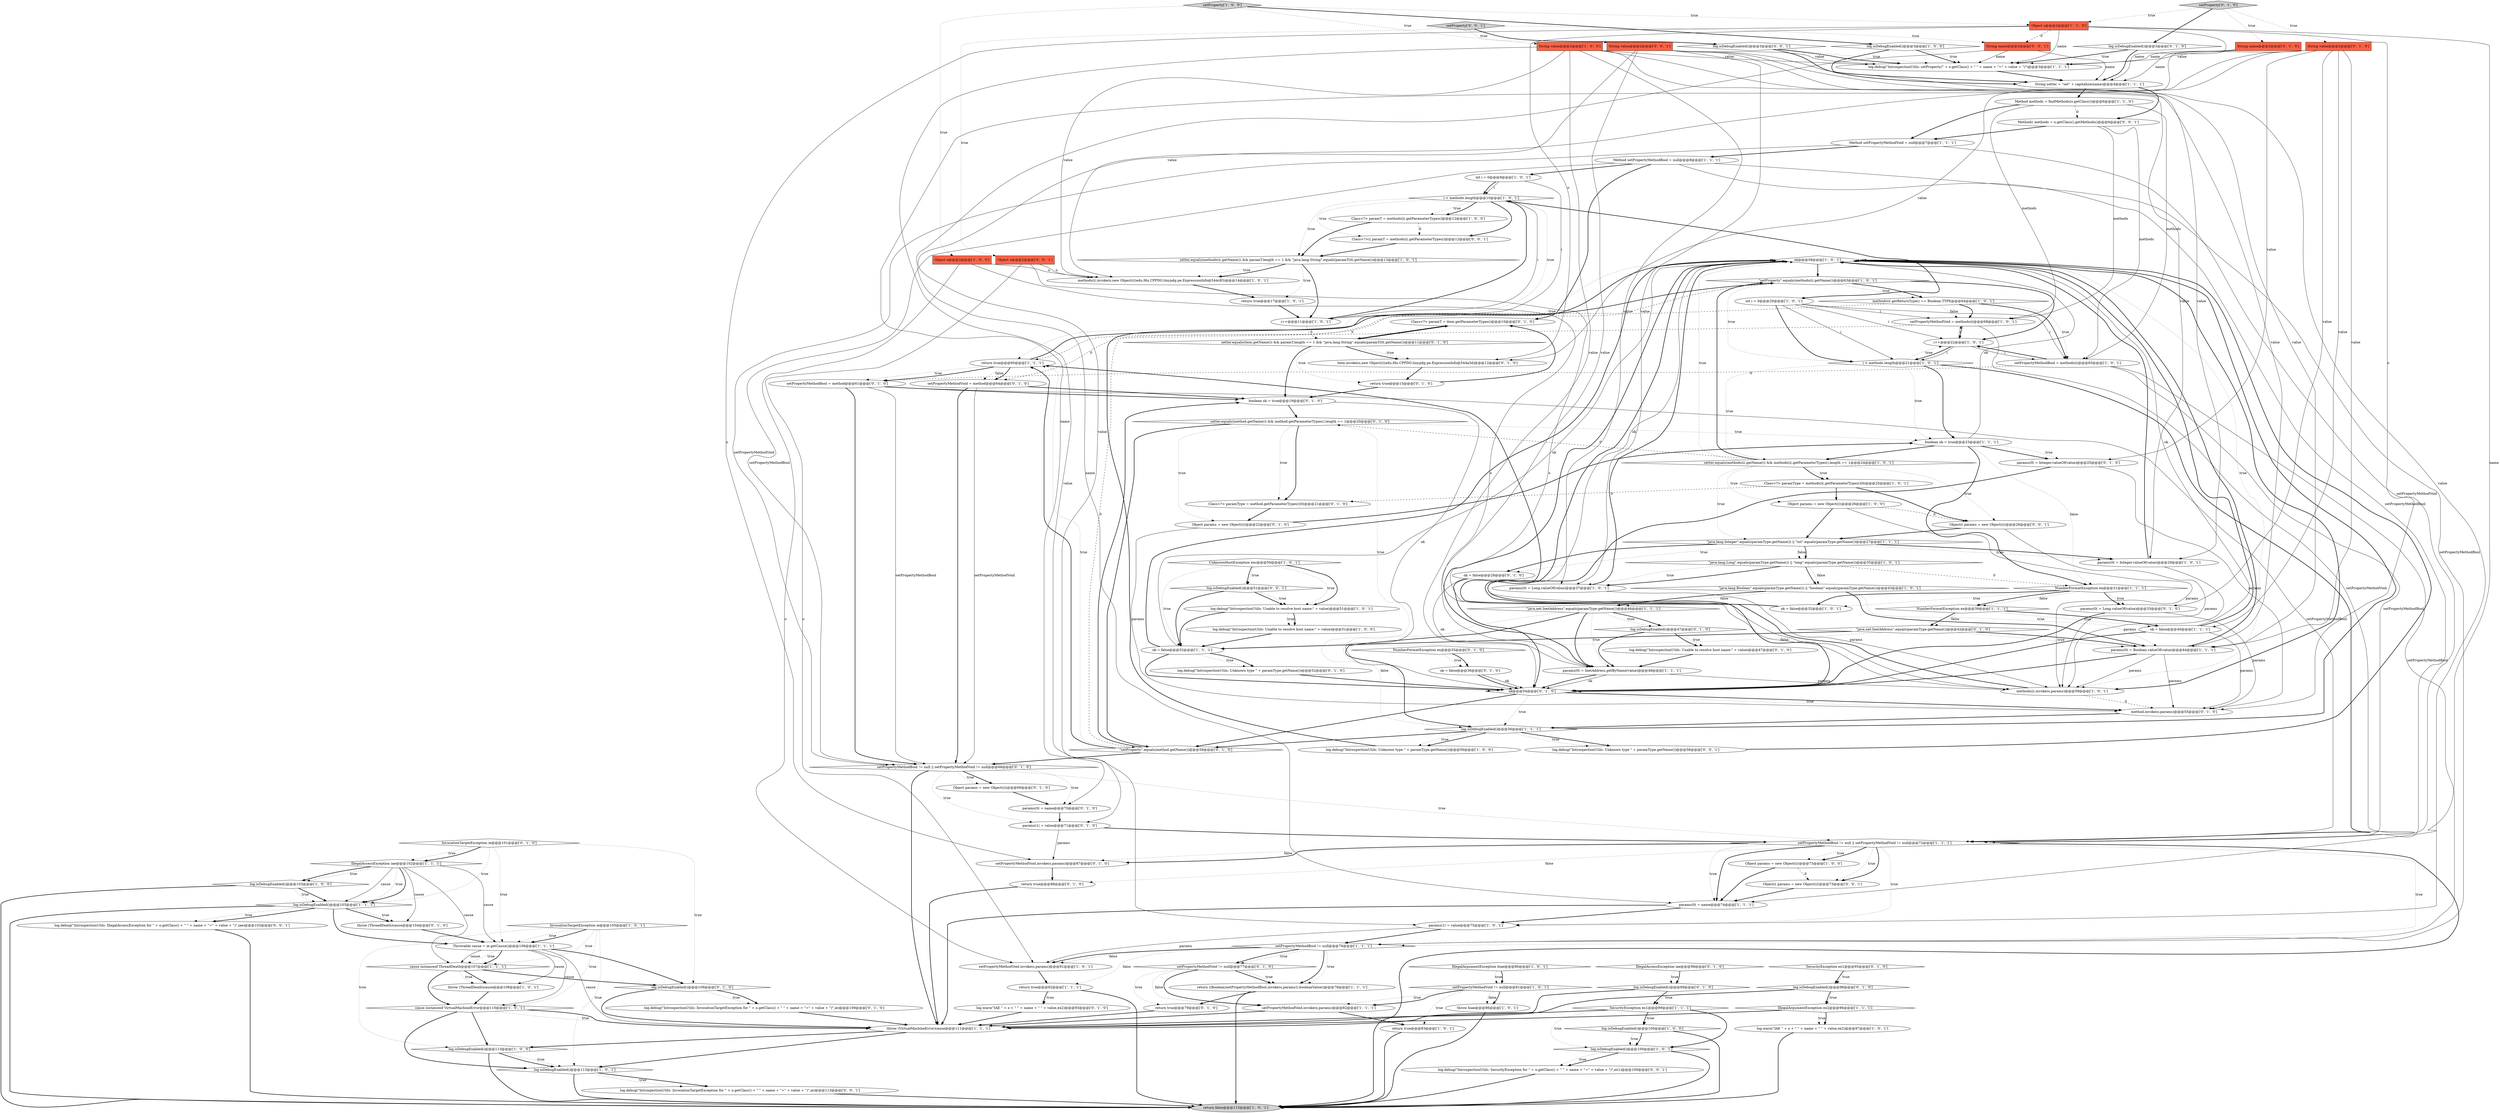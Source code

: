 digraph {
47 [style = filled, label = "ok@@@58@@@['1', '0', '1']", fillcolor = white, shape = diamond image = "AAA0AAABBB1BBB"];
115 [style = filled, label = "return true@@@15@@@['0', '1', '0']", fillcolor = white, shape = ellipse image = "AAA0AAABBB2BBB"];
5 [style = filled, label = "return true@@@92@@@['1', '1', '1']", fillcolor = white, shape = ellipse image = "AAA0AAABBB1BBB"];
69 [style = filled, label = "throw (ThreadDeath)cause@@@108@@@['1', '0', '1']", fillcolor = white, shape = ellipse image = "AAA0AAABBB1BBB"];
14 [style = filled, label = "ok = false@@@52@@@['1', '1', '1']", fillcolor = white, shape = ellipse image = "AAA0AAABBB1BBB"];
54 [style = filled, label = "log.debug(\"IntrospectionUtils: setProperty(\" + o.getClass() + \" \" + name + \"=\" + value + \")\")@@@3@@@['1', '1', '1']", fillcolor = white, shape = ellipse image = "AAA0AAABBB1BBB"];
51 [style = filled, label = "params(0( = name@@@74@@@['1', '1', '1']", fillcolor = white, shape = ellipse image = "AAA0AAABBB1BBB"];
83 [style = filled, label = "log.isDebugEnabled()@@@96@@@['0', '1', '0']", fillcolor = white, shape = diamond image = "AAA0AAABBB2BBB"];
123 [style = filled, label = "log.debug(\"IntrospectionUtils: InvocationTargetException for \" + o.getClass() + \" \" + name + \"=\" + value + \")\",ie)@@@113@@@['0', '0', '1']", fillcolor = white, shape = ellipse image = "AAA0AAABBB3BBB"];
135 [style = filled, label = "String name@@@2@@@['0', '0', '1']", fillcolor = tomato, shape = box image = "AAA0AAABBB3BBB"];
25 [style = filled, label = "NumberFormatException ex@@@39@@@['1', '1', '1']", fillcolor = white, shape = diamond image = "AAA0AAABBB1BBB"];
12 [style = filled, label = "Throwable cause = ie.getCause()@@@106@@@['1', '1', '1']", fillcolor = white, shape = ellipse image = "AAA0AAABBB1BBB"];
77 [style = filled, label = "methods(i(.invoke(o,new Object((((edu.fdu.CPPDG.tinypdg.pe.ExpressionInfo@544c83)@@@14@@@['1', '0', '1']", fillcolor = white, shape = ellipse image = "AAA0AAABBB1BBB"];
74 [style = filled, label = "i < methods.length@@@10@@@['1', '0', '1']", fillcolor = white, shape = diamond image = "AAA0AAABBB1BBB"];
90 [style = filled, label = "params(0( = name@@@70@@@['0', '1', '0']", fillcolor = white, shape = ellipse image = "AAA0AAABBB2BBB"];
130 [style = filled, label = "log.debug(\"IntrospectionUtils: IllegalAccessException for \" + o.getClass() + \" \" + name + \"=\" + value + \")\",iae)@@@103@@@['0', '0', '1']", fillcolor = white, shape = ellipse image = "AAA0AAABBB3BBB"];
8 [style = filled, label = "params(1( = value@@@75@@@['1', '0', '1']", fillcolor = white, shape = ellipse image = "AAA0AAABBB1BBB"];
134 [style = filled, label = "Method(( methods = o.getClass().getMethods()@@@6@@@['0', '0', '1']", fillcolor = white, shape = ellipse image = "AAA0AAABBB3BBB"];
35 [style = filled, label = "\"setProperty\".equals(methods(i(.getName())@@@63@@@['1', '0', '1']", fillcolor = white, shape = diamond image = "AAA0AAABBB1BBB"];
116 [style = filled, label = "params(0( = Long.valueOf(value)@@@33@@@['0', '1', '0']", fillcolor = white, shape = ellipse image = "AAA0AAABBB2BBB"];
129 [style = filled, label = "log.debug(\"IntrospectionUtils: SecurityException for \" + o.getClass() + \" \" + name + \"=\" + value + \")\",ex1)@@@100@@@['0', '0', '1']", fillcolor = white, shape = ellipse image = "AAA0AAABBB3BBB"];
113 [style = filled, label = "setPropertyMethodBool != null || setPropertyMethodVoid != null@@@68@@@['0', '1', '0']", fillcolor = white, shape = diamond image = "AAA0AAABBB2BBB"];
105 [style = filled, label = "String value@@@2@@@['0', '1', '0']", fillcolor = tomato, shape = box image = "AAA0AAABBB2BBB"];
45 [style = filled, label = "return true@@@60@@@['1', '1', '1']", fillcolor = white, shape = ellipse image = "AAA0AAABBB1BBB"];
28 [style = filled, label = "ok = false@@@32@@@['1', '0', '1']", fillcolor = white, shape = ellipse image = "AAA0AAABBB1BBB"];
30 [style = filled, label = "String value@@@2@@@['1', '0', '0']", fillcolor = tomato, shape = box image = "AAA0AAABBB1BBB"];
2 [style = filled, label = "setProperty['1', '0', '0']", fillcolor = lightgray, shape = diamond image = "AAA0AAABBB1BBB"];
73 [style = filled, label = "log.debug(\"IntrospectionUtils: Unknown type \" + paramType.getName())@@@56@@@['1', '0', '0']", fillcolor = white, shape = ellipse image = "AAA0AAABBB1BBB"];
32 [style = filled, label = "methods(i(.getReturnType() == Boolean.TYPE@@@64@@@['1', '0', '1']", fillcolor = white, shape = diamond image = "AAA0AAABBB1BBB"];
62 [style = filled, label = "Object o@@@2@@@['1', '1', '0']", fillcolor = tomato, shape = box image = "AAA0AAABBB1BBB"];
68 [style = filled, label = "boolean ok = true@@@23@@@['1', '1', '1']", fillcolor = white, shape = ellipse image = "AAA0AAABBB1BBB"];
121 [style = filled, label = "ok = false@@@28@@@['0', '1', '0']", fillcolor = white, shape = ellipse image = "AAA0AAABBB2BBB"];
82 [style = filled, label = "setter.equals(method.getName()) && method.getParameterTypes().length == 1@@@20@@@['0', '1', '0']", fillcolor = white, shape = diamond image = "AAA1AAABBB2BBB"];
89 [style = filled, label = "setter.equals(item.getName()) && paramT.length == 1 && \"java.lang.String\".equals(paramT(0(.getName())@@@11@@@['0', '1', '0']", fillcolor = white, shape = diamond image = "AAA1AAABBB2BBB"];
78 [style = filled, label = "i++@@@11@@@['1', '0', '1']", fillcolor = white, shape = ellipse image = "AAA0AAABBB1BBB"];
126 [style = filled, label = "log.isDebugEnabled()@@@3@@@['0', '0', '1']", fillcolor = white, shape = diamond image = "AAA0AAABBB3BBB"];
18 [style = filled, label = "cause instanceof ThreadDeath@@@107@@@['1', '1', '1']", fillcolor = white, shape = diamond image = "AAA0AAABBB1BBB"];
96 [style = filled, label = "String name@@@2@@@['0', '1', '0']", fillcolor = tomato, shape = box image = "AAA0AAABBB2BBB"];
26 [style = filled, label = "\"java.net.InetAddress\".equals(paramType.getName())@@@46@@@['1', '1', '1']", fillcolor = white, shape = diamond image = "AAA0AAABBB1BBB"];
128 [style = filled, label = "log.debug(\"IntrospectionUtils: Unknown type \" + paramType.getName())@@@56@@@['0', '0', '1']", fillcolor = white, shape = ellipse image = "AAA0AAABBB3BBB"];
56 [style = filled, label = "setPropertyMethodVoid = methods(i(@@@68@@@['1', '0', '1']", fillcolor = white, shape = ellipse image = "AAA0AAABBB1BBB"];
94 [style = filled, label = "setPropertyMethodVoid != null@@@77@@@['0', '1', '0']", fillcolor = white, shape = diamond image = "AAA0AAABBB2BBB"];
33 [style = filled, label = "Method setPropertyMethodBool = null@@@8@@@['1', '1', '1']", fillcolor = white, shape = ellipse image = "AAA0AAABBB1BBB"];
70 [style = filled, label = "log.debug(\"IntrospectionUtils: Unable to resolve host name:\" + value)@@@51@@@['1', '0', '1']", fillcolor = white, shape = ellipse image = "AAA0AAABBB1BBB"];
1 [style = filled, label = "Object o@@@2@@@['1', '0', '0']", fillcolor = tomato, shape = box image = "AAA0AAABBB1BBB"];
100 [style = filled, label = "setPropertyMethodVoid = method@@@64@@@['0', '1', '0']", fillcolor = white, shape = ellipse image = "AAA1AAABBB2BBB"];
114 [style = filled, label = "item.invoke(o,new Object((((edu.fdu.CPPDG.tinypdg.pe.ExpressionInfo@544a3d)@@@12@@@['0', '1', '0']", fillcolor = white, shape = ellipse image = "AAA0AAABBB2BBB"];
42 [style = filled, label = "setPropertyMethodVoid.invoke(o,params)@@@82@@@['1', '1', '1']", fillcolor = white, shape = ellipse image = "AAA0AAABBB1BBB"];
117 [style = filled, label = "boolean ok = true@@@19@@@['0', '1', '0']", fillcolor = white, shape = ellipse image = "AAA0AAABBB2BBB"];
39 [style = filled, label = "return ((Boolean)setPropertyMethodBool.invoke(o,params)).booleanValue()@@@78@@@['1', '1', '1']", fillcolor = white, shape = ellipse image = "AAA0AAABBB1BBB"];
124 [style = filled, label = "log.isDebugEnabled()@@@51@@@['0', '0', '1']", fillcolor = white, shape = diamond image = "AAA0AAABBB3BBB"];
23 [style = filled, label = "params(0( = InetAddress.getByName(value)@@@48@@@['1', '1', '1']", fillcolor = white, shape = ellipse image = "AAA0AAABBB1BBB"];
92 [style = filled, label = "setProperty['0', '1', '0']", fillcolor = lightgray, shape = diamond image = "AAA0AAABBB2BBB"];
87 [style = filled, label = "log.isDebugEnabled()@@@3@@@['0', '1', '0']", fillcolor = white, shape = diamond image = "AAA0AAABBB2BBB"];
41 [style = filled, label = "setPropertyMethodVoid != null@@@81@@@['1', '0', '1']", fillcolor = white, shape = diamond image = "AAA0AAABBB1BBB"];
60 [style = filled, label = "return true@@@17@@@['1', '0', '1']", fillcolor = white, shape = ellipse image = "AAA0AAABBB1BBB"];
120 [style = filled, label = "Class<?> paramT = item.getParameterTypes()@@@10@@@['0', '1', '0']", fillcolor = white, shape = ellipse image = "AAA0AAABBB2BBB"];
24 [style = filled, label = "\"java.lang.Integer\".equals(paramType.getName()) || \"int\".equals(paramType.getName())@@@27@@@['1', '1', '1']", fillcolor = white, shape = diamond image = "AAA0AAABBB1BBB"];
17 [style = filled, label = "log.isDebugEnabled()@@@103@@@['1', '0', '0']", fillcolor = white, shape = diamond image = "AAA0AAABBB1BBB"];
133 [style = filled, label = "Object(( params = new Object((((@@@73@@@['0', '0', '1']", fillcolor = white, shape = ellipse image = "AAA0AAABBB3BBB"];
46 [style = filled, label = "log.isDebugEnabled()@@@113@@@['1', '0', '0']", fillcolor = white, shape = diamond image = "AAA0AAABBB1BBB"];
98 [style = filled, label = "Class<?> paramType = method.getParameterTypes()(0(@@@21@@@['0', '1', '0']", fillcolor = white, shape = ellipse image = "AAA1AAABBB2BBB"];
6 [style = filled, label = "i++@@@22@@@['1', '0', '1']", fillcolor = white, shape = ellipse image = "AAA0AAABBB1BBB"];
102 [style = filled, label = "method.invoke(o,params)@@@55@@@['0', '1', '0']", fillcolor = white, shape = ellipse image = "AAA1AAABBB2BBB"];
53 [style = filled, label = "log.isDebugEnabled()@@@103@@@['1', '1', '1']", fillcolor = white, shape = diamond image = "AAA0AAABBB1BBB"];
0 [style = filled, label = "params(0( = Long.valueOf(value)@@@37@@@['1', '0', '1']", fillcolor = white, shape = ellipse image = "AAA0AAABBB1BBB"];
37 [style = filled, label = "log.isDebugEnabled()@@@3@@@['1', '0', '0']", fillcolor = white, shape = diamond image = "AAA0AAABBB1BBB"];
43 [style = filled, label = "String setter = \"set\" + capitalize(name)@@@4@@@['1', '1', '1']", fillcolor = white, shape = ellipse image = "AAA0AAABBB1BBB"];
11 [style = filled, label = "cause instanceof VirtualMachineError@@@110@@@['1', '0', '1']", fillcolor = white, shape = diamond image = "AAA0AAABBB1BBB"];
91 [style = filled, label = "log.isDebugEnabled()@@@99@@@['0', '1', '0']", fillcolor = white, shape = diamond image = "AAA0AAABBB2BBB"];
103 [style = filled, label = "InvocationTargetException ie@@@101@@@['0', '1', '0']", fillcolor = white, shape = diamond image = "AAA0AAABBB2BBB"];
112 [style = filled, label = "log.debug(\"IntrospectionUtils: Unable to resolve host name:\" + value)@@@47@@@['0', '1', '0']", fillcolor = white, shape = ellipse image = "AAA0AAABBB2BBB"];
48 [style = filled, label = "Object params = new Object((((@@@26@@@['1', '0', '0']", fillcolor = white, shape = ellipse image = "AAA0AAABBB1BBB"];
50 [style = filled, label = "Class<?> paramT = methods(i(.getParameterTypes()@@@12@@@['1', '0', '0']", fillcolor = white, shape = ellipse image = "AAA0AAABBB1BBB"];
104 [style = filled, label = "return true@@@79@@@['0', '1', '0']", fillcolor = white, shape = ellipse image = "AAA0AAABBB2BBB"];
71 [style = filled, label = "setter.equals(methods(i(.getName()) && paramT.length == 1 && \"java.lang.String\".equals(paramT(0(.getName())@@@13@@@['1', '0', '1']", fillcolor = white, shape = diamond image = "AAA0AAABBB1BBB"];
97 [style = filled, label = "return true@@@88@@@['0', '1', '0']", fillcolor = white, shape = ellipse image = "AAA0AAABBB2BBB"];
20 [style = filled, label = "IllegalArgumentException ex2@@@96@@@['1', '1', '1']", fillcolor = white, shape = diamond image = "AAA0AAABBB1BBB"];
80 [style = filled, label = "log.warn(\"IAE \" + o + \" \" + name + \" \" + value,ex2)@@@93@@@['0', '1', '0']", fillcolor = white, shape = ellipse image = "AAA0AAABBB2BBB"];
81 [style = filled, label = "IllegalAccessException iae@@@98@@@['0', '1', '0']", fillcolor = white, shape = diamond image = "AAA0AAABBB2BBB"];
55 [style = filled, label = "return true@@@83@@@['1', '0', '1']", fillcolor = white, shape = ellipse image = "AAA0AAABBB1BBB"];
79 [style = filled, label = "\"setProperty\".equals(method.getName())@@@59@@@['0', '1', '0']", fillcolor = white, shape = diamond image = "AAA1AAABBB2BBB"];
21 [style = filled, label = "log.isDebugEnabled()@@@100@@@['1', '0', '0']", fillcolor = white, shape = diamond image = "AAA0AAABBB1BBB"];
9 [style = filled, label = "setPropertyMethodBool != null@@@76@@@['1', '1', '1']", fillcolor = white, shape = diamond image = "AAA0AAABBB1BBB"];
15 [style = filled, label = "int i = 0@@@9@@@['1', '0', '1']", fillcolor = white, shape = ellipse image = "AAA0AAABBB1BBB"];
4 [style = filled, label = "setPropertyMethodBool != null || setPropertyMethodVoid != null@@@72@@@['1', '1', '1']", fillcolor = white, shape = diamond image = "AAA0AAABBB1BBB"];
93 [style = filled, label = "params(1( = value@@@71@@@['0', '1', '0']", fillcolor = white, shape = ellipse image = "AAA0AAABBB2BBB"];
59 [style = filled, label = "IllegalAccessException iae@@@102@@@['1', '1', '1']", fillcolor = white, shape = diamond image = "AAA0AAABBB1BBB"];
132 [style = filled, label = "String value@@@2@@@['0', '0', '1']", fillcolor = tomato, shape = box image = "AAA0AAABBB3BBB"];
107 [style = filled, label = "Object params = new Object((((@@@22@@@['0', '1', '0']", fillcolor = white, shape = ellipse image = "AAA0AAABBB2BBB"];
49 [style = filled, label = "log.debug(\"IntrospectionUtils: Unable to resolve host name:\" + value)@@@51@@@['1', '0', '0']", fillcolor = white, shape = ellipse image = "AAA0AAABBB1BBB"];
106 [style = filled, label = "throw (ThreadDeath)cause@@@104@@@['0', '1', '0']", fillcolor = white, shape = ellipse image = "AAA0AAABBB2BBB"];
118 [style = filled, label = "Object params = new Object((((@@@69@@@['0', '1', '0']", fillcolor = white, shape = ellipse image = "AAA0AAABBB2BBB"];
75 [style = filled, label = "Object params = new Object((((@@@73@@@['1', '0', '0']", fillcolor = white, shape = ellipse image = "AAA0AAABBB1BBB"];
7 [style = filled, label = "throw biae@@@86@@@['1', '0', '1']", fillcolor = white, shape = ellipse image = "AAA0AAABBB1BBB"];
27 [style = filled, label = "NumberFormatException ex@@@31@@@['1', '1', '1']", fillcolor = white, shape = diamond image = "AAA0AAABBB1BBB"];
85 [style = filled, label = "log.debug(\"IntrospectionUtils: InvocationTargetException for \" + o.getClass() + \" \" + name + \"=\" + value + \")\",ie)@@@109@@@['0', '1', '0']", fillcolor = white, shape = ellipse image = "AAA0AAABBB2BBB"];
36 [style = filled, label = "log.warn(\"IAE \" + o + \" \" + name + \" \" + value,ex2)@@@97@@@['1', '0', '1']", fillcolor = white, shape = ellipse image = "AAA0AAABBB1BBB"];
72 [style = filled, label = "i < methods.length@@@21@@@['1', '0', '1']", fillcolor = white, shape = diamond image = "AAA0AAABBB1BBB"];
3 [style = filled, label = "Class<?> paramType = methods(i(.getParameterTypes()(0(@@@25@@@['1', '0', '1']", fillcolor = white, shape = ellipse image = "AAA0AAABBB1BBB"];
76 [style = filled, label = "log.isDebugEnabled()@@@56@@@['1', '1', '1']", fillcolor = white, shape = diamond image = "AAA0AAABBB1BBB"];
10 [style = filled, label = "methods(i(.invoke(o,params)@@@59@@@['1', '0', '1']", fillcolor = white, shape = ellipse image = "AAA0AAABBB1BBB"];
95 [style = filled, label = "SecurityException ex1@@@95@@@['0', '1', '0']", fillcolor = white, shape = diamond image = "AAA0AAABBB2BBB"];
111 [style = filled, label = "ok@@@54@@@['0', '1', '0']", fillcolor = white, shape = diamond image = "AAA0AAABBB2BBB"];
67 [style = filled, label = "int i = 0@@@20@@@['1', '0', '1']", fillcolor = white, shape = ellipse image = "AAA0AAABBB1BBB"];
19 [style = filled, label = "\"java.lang.Boolean\".equals(paramType.getName()) || \"boolean\".equals(paramType.getName())@@@43@@@['1', '0', '1']", fillcolor = white, shape = diamond image = "AAA0AAABBB1BBB"];
84 [style = filled, label = "setPropertyMethodBool = method@@@61@@@['0', '1', '0']", fillcolor = white, shape = ellipse image = "AAA1AAABBB2BBB"];
108 [style = filled, label = "\"java.net.InetAddress\".equals(paramType.getName())@@@42@@@['0', '1', '0']", fillcolor = white, shape = diamond image = "AAA0AAABBB2BBB"];
16 [style = filled, label = "ok = false@@@40@@@['1', '1', '1']", fillcolor = white, shape = ellipse image = "AAA0AAABBB1BBB"];
38 [style = filled, label = "Method setPropertyMethodVoid = null@@@7@@@['1', '1', '1']", fillcolor = white, shape = ellipse image = "AAA0AAABBB1BBB"];
66 [style = filled, label = "log.isDebugEnabled()@@@100@@@['1', '0', '1']", fillcolor = white, shape = diamond image = "AAA0AAABBB1BBB"];
88 [style = filled, label = "NumberFormatException ex@@@35@@@['0', '1', '0']", fillcolor = white, shape = diamond image = "AAA0AAABBB2BBB"];
52 [style = filled, label = "setPropertyMethodBool = methods(i(@@@65@@@['1', '0', '1']", fillcolor = white, shape = ellipse image = "AAA0AAABBB1BBB"];
29 [style = filled, label = "params(0( = Boolean.valueOf(value)@@@44@@@['1', '1', '1']", fillcolor = white, shape = ellipse image = "AAA0AAABBB1BBB"];
99 [style = filled, label = "ok = false@@@36@@@['0', '1', '0']", fillcolor = white, shape = ellipse image = "AAA0AAABBB2BBB"];
110 [style = filled, label = "setPropertyMethodVoid.invoke(o,params)@@@87@@@['0', '1', '0']", fillcolor = white, shape = ellipse image = "AAA0AAABBB2BBB"];
13 [style = filled, label = "UnknownHostException exc@@@50@@@['1', '0', '1']", fillcolor = white, shape = diamond image = "AAA0AAABBB1BBB"];
64 [style = filled, label = "setter.equals(methods(i(.getName()) && methods(i(.getParameterTypes().length == 1@@@24@@@['1', '0', '1']", fillcolor = white, shape = diamond image = "AAA0AAABBB1BBB"];
131 [style = filled, label = "Object o@@@2@@@['0', '0', '1']", fillcolor = tomato, shape = box image = "AAA0AAABBB3BBB"];
86 [style = filled, label = "params(0( = Integer.valueOf(value)@@@25@@@['0', '1', '0']", fillcolor = white, shape = ellipse image = "AAA0AAABBB2BBB"];
101 [style = filled, label = "log.debug(\"IntrospectionUtils: Unknown type \" + paramType.getName())@@@52@@@['0', '1', '0']", fillcolor = white, shape = ellipse image = "AAA0AAABBB2BBB"];
127 [style = filled, label = "setProperty['0', '0', '1']", fillcolor = lightgray, shape = diamond image = "AAA0AAABBB3BBB"];
109 [style = filled, label = "log.isDebugEnabled()@@@109@@@['0', '1', '0']", fillcolor = white, shape = diamond image = "AAA0AAABBB2BBB"];
122 [style = filled, label = "Object(( params = new Object((((@@@26@@@['0', '0', '1']", fillcolor = white, shape = ellipse image = "AAA0AAABBB3BBB"];
125 [style = filled, label = "Class<?>(( paramT = methods(i(.getParameterTypes()@@@12@@@['0', '0', '1']", fillcolor = white, shape = ellipse image = "AAA0AAABBB3BBB"];
34 [style = filled, label = "return false@@@115@@@['1', '0', '1']", fillcolor = lightgray, shape = ellipse image = "AAA0AAABBB1BBB"];
40 [style = filled, label = "IllegalArgumentException biae@@@80@@@['1', '0', '1']", fillcolor = white, shape = diamond image = "AAA0AAABBB1BBB"];
57 [style = filled, label = "params(0( = Integer.valueOf(value)@@@29@@@['1', '0', '1']", fillcolor = white, shape = ellipse image = "AAA0AAABBB1BBB"];
65 [style = filled, label = "setPropertyMethodVoid.invoke(o,params)@@@91@@@['1', '0', '1']", fillcolor = white, shape = ellipse image = "AAA0AAABBB1BBB"];
63 [style = filled, label = "SecurityException ex1@@@99@@@['1', '1', '1']", fillcolor = white, shape = diamond image = "AAA0AAABBB1BBB"];
31 [style = filled, label = "throw (VirtualMachineError)cause@@@111@@@['1', '1', '1']", fillcolor = white, shape = ellipse image = "AAA0AAABBB1BBB"];
119 [style = filled, label = "log.isDebugEnabled()@@@47@@@['0', '1', '0']", fillcolor = white, shape = diamond image = "AAA0AAABBB2BBB"];
44 [style = filled, label = "InvocationTargetException ie@@@105@@@['1', '0', '1']", fillcolor = white, shape = diamond image = "AAA0AAABBB1BBB"];
58 [style = filled, label = "log.isDebugEnabled()@@@113@@@['1', '0', '1']", fillcolor = white, shape = diamond image = "AAA0AAABBB1BBB"];
61 [style = filled, label = "\"java.lang.Long\".equals(paramType.getName()) || \"long\".equals(paramType.getName())@@@35@@@['1', '0', '1']", fillcolor = white, shape = diamond image = "AAA0AAABBB1BBB"];
22 [style = filled, label = "Method methods = findMethods(o.getClass())@@@6@@@['1', '1', '0']", fillcolor = white, shape = ellipse image = "AAA0AAABBB1BBB"];
72->4 [style = bold, label=""];
62->54 [style = solid, label="name"];
45->100 [style = dotted, label="false"];
111->102 [style = bold, label=""];
25->16 [style = dotted, label="true"];
108->29 [style = dotted, label="true"];
92->62 [style = dotted, label="true"];
24->61 [style = dotted, label="false"];
134->38 [style = bold, label=""];
126->43 [style = bold, label=""];
13->70 [style = dotted, label="true"];
113->4 [style = dotted, label="true"];
96->90 [style = solid, label="name"];
132->54 [style = solid, label="value"];
111->102 [style = dotted, label="true"];
89->117 [style = bold, label=""];
111->79 [style = bold, label=""];
104->31 [style = bold, label=""];
26->23 [style = bold, label=""];
112->23 [style = bold, label=""];
23->47 [style = bold, label=""];
32->56 [style = bold, label=""];
116->111 [style = bold, label=""];
99->111 [style = solid, label="ok"];
12->11 [style = solid, label="cause"];
12->18 [style = solid, label="cause"];
35->6 [style = bold, label=""];
14->111 [style = bold, label=""];
11->31 [style = bold, label=""];
27->28 [style = bold, label=""];
56->100 [style = dashed, label="0"];
18->69 [style = bold, label=""];
59->106 [style = solid, label="cause"];
19->26 [style = dotted, label="false"];
76->128 [style = bold, label=""];
9->5 [style = dotted, label="false"];
66->129 [style = bold, label=""];
30->29 [style = solid, label="value"];
127->126 [style = bold, label=""];
76->47 [style = bold, label=""];
133->51 [style = bold, label=""];
63->66 [style = bold, label=""];
88->99 [style = dotted, label="true"];
35->79 [style = dashed, label="0"];
19->26 [style = bold, label=""];
64->3 [style = dotted, label="true"];
51->31 [style = bold, label=""];
68->27 [style = bold, label=""];
79->45 [style = dotted, label="true"];
96->54 [style = solid, label="name"];
130->34 [style = bold, label=""];
129->34 [style = bold, label=""];
117->82 [style = bold, label=""];
32->56 [style = dotted, label="false"];
127->135 [style = dotted, label="true"];
38->4 [style = solid, label="setPropertyMethodVoid"];
111->76 [style = dotted, label="true"];
27->116 [style = dotted, label="true"];
106->12 [style = bold, label=""];
44->58 [style = dotted, label="true"];
113->90 [style = dotted, label="true"];
52->6 [style = bold, label=""];
67->72 [style = bold, label=""];
47->35 [style = bold, label=""];
12->109 [style = bold, label=""];
4->133 [style = dotted, label="true"];
29->47 [style = bold, label=""];
72->35 [style = dotted, label="true"];
76->73 [style = bold, label=""];
75->51 [style = bold, label=""];
18->69 [style = dotted, label="true"];
22->134 [style = dashed, label="0"];
33->15 [style = bold, label=""];
124->70 [style = bold, label=""];
19->29 [style = dotted, label="true"];
92->87 [style = bold, label=""];
131->65 [style = solid, label="o"];
62->110 [style = solid, label="o"];
18->11 [style = bold, label=""];
63->31 [style = bold, label=""];
41->7 [style = dotted, label="false"];
4->110 [style = dotted, label="false"];
67->52 [style = solid, label="i"];
8->9 [style = bold, label=""];
79->113 [style = bold, label=""];
1->77 [style = solid, label="o"];
62->43 [style = solid, label="name"];
89->114 [style = dotted, label="true"];
10->102 [style = dashed, label="0"];
108->14 [style = dotted, label="false"];
68->64 [style = bold, label=""];
5->34 [style = bold, label=""];
24->57 [style = dotted, label="true"];
109->31 [style = bold, label=""];
31->58 [style = bold, label=""];
131->77 [style = solid, label="o"];
2->37 [style = bold, label=""];
119->112 [style = dotted, label="true"];
126->54 [style = dotted, label="true"];
72->6 [style = dotted, label="true"];
7->34 [style = bold, label=""];
86->111 [style = bold, label=""];
54->43 [style = bold, label=""];
22->52 [style = solid, label="methods"];
94->42 [style = bold, label=""];
100->113 [style = bold, label=""];
23->10 [style = solid, label="params"];
58->34 [style = bold, label=""];
70->49 [style = dotted, label="true"];
132->77 [style = solid, label="value"];
123->34 [style = bold, label=""];
59->53 [style = solid, label="cause"];
44->12 [style = dotted, label="true"];
127->131 [style = dotted, label="true"];
52->9 [style = solid, label="setPropertyMethodBool"];
10->45 [style = bold, label=""];
74->125 [style = bold, label=""];
46->58 [style = dotted, label="true"];
113->93 [style = dotted, label="true"];
21->66 [style = bold, label=""];
124->70 [style = dotted, label="true"];
53->34 [style = bold, label=""];
94->42 [style = dotted, label="false"];
71->77 [style = dotted, label="true"];
14->47 [style = bold, label=""];
16->47 [style = solid, label="ok"];
126->54 [style = bold, label=""];
89->114 [style = bold, label=""];
62->102 [style = solid, label="o"];
43->134 [style = bold, label=""];
30->54 [style = solid, label="value"];
59->12 [style = solid, label="cause"];
99->111 [style = bold, label=""];
132->0 [style = solid, label="value"];
74->50 [style = dotted, label="true"];
68->86 [style = dotted, label="true"];
9->39 [style = bold, label=""];
63->21 [style = bold, label=""];
59->53 [style = dotted, label="true"];
65->5 [style = bold, label=""];
78->89 [style = dashed, label="0"];
56->4 [style = solid, label="setPropertyMethodVoid"];
6->52 [style = solid, label="i"];
45->84 [style = dotted, label="true"];
27->25 [style = dotted, label="false"];
16->47 [style = bold, label=""];
105->86 [style = solid, label="value"];
52->4 [style = solid, label="setPropertyMethodBool"];
103->53 [style = dotted, label="true"];
21->34 [style = bold, label=""];
84->117 [style = bold, label=""];
72->68 [style = dotted, label="true"];
48->24 [style = bold, label=""];
62->51 [style = solid, label="name"];
132->29 [style = solid, label="value"];
103->59 [style = dotted, label="true"];
128->47 [style = bold, label=""];
26->76 [style = bold, label=""];
15->74 [style = solid, label="i"];
74->125 [style = dotted, label="true"];
33->120 [style = bold, label=""];
62->114 [style = solid, label="o"];
105->116 [style = solid, label="value"];
61->27 [style = dashed, label="0"];
2->30 [style = dotted, label="true"];
20->36 [style = dotted, label="true"];
32->52 [style = bold, label=""];
100->117 [style = bold, label=""];
82->79 [style = bold, label=""];
39->104 [style = bold, label=""];
71->60 [style = dotted, label="true"];
48->122 [style = dashed, label="0"];
85->31 [style = bold, label=""];
50->71 [style = bold, label=""];
31->46 [style = bold, label=""];
105->114 [style = solid, label="value"];
45->35 [style = bold, label=""];
135->43 [style = solid, label="name"];
47->45 [style = dotted, label="true"];
38->113 [style = solid, label="setPropertyMethodVoid"];
72->68 [style = bold, label=""];
12->18 [style = dotted, label="true"];
87->54 [style = bold, label=""];
4->75 [style = dotted, label="true"];
135->54 [style = solid, label="name"];
42->31 [style = bold, label=""];
24->61 [style = bold, label=""];
108->29 [style = bold, label=""];
37->43 [style = bold, label=""];
61->19 [style = bold, label=""];
94->39 [style = bold, label=""];
25->108 [style = bold, label=""];
67->72 [style = solid, label="i"];
23->111 [style = solid, label="ok"];
127->132 [style = dotted, label="true"];
11->31 [style = dotted, label="true"];
93->4 [style = bold, label=""];
45->84 [style = bold, label=""];
16->111 [style = bold, label=""];
5->80 [style = dotted, label="true"];
11->58 [style = bold, label=""];
36->34 [style = bold, label=""];
41->7 [style = bold, label=""];
59->53 [style = bold, label=""];
9->65 [style = bold, label=""];
103->12 [style = dotted, label="true"];
124->14 [style = bold, label=""];
84->113 [style = bold, label=""];
134->56 [style = solid, label="methods"];
115->117 [style = bold, label=""];
55->34 [style = bold, label=""];
9->94 [style = dotted, label="true"];
24->57 [style = bold, label=""];
68->47 [style = solid, label="ok"];
92->105 [style = dotted, label="true"];
2->62 [style = dotted, label="true"];
64->122 [style = dotted, label="true"];
68->27 [style = dotted, label="false"];
89->115 [style = dotted, label="true"];
109->85 [style = dotted, label="true"];
30->0 [style = solid, label="value"];
28->47 [style = solid, label="ok"];
35->32 [style = dotted, label="true"];
26->119 [style = dotted, label="true"];
82->98 [style = dotted, label="true"];
91->63 [style = bold, label=""];
125->71 [style = bold, label=""];
26->23 [style = dotted, label="true"];
132->57 [style = solid, label="value"];
33->9 [style = solid, label="setPropertyMethodBool"];
35->32 [style = bold, label=""];
4->51 [style = dotted, label="true"];
59->17 [style = dotted, label="true"];
68->86 [style = bold, label=""];
21->66 [style = dotted, label="true"];
61->19 [style = dotted, label="false"];
28->47 [style = bold, label=""];
132->8 [style = solid, label="value"];
82->68 [style = dotted, label="true"];
81->91 [style = dotted, label="true"];
134->52 [style = solid, label="methods"];
121->111 [style = bold, label=""];
88->99 [style = bold, label=""];
69->11 [style = bold, label=""];
110->97 [style = bold, label=""];
135->51 [style = solid, label="name"];
66->34 [style = bold, label=""];
37->54 [style = bold, label=""];
27->25 [style = bold, label=""];
20->31 [style = bold, label=""];
105->29 [style = solid, label="value"];
97->31 [style = bold, label=""];
29->10 [style = solid, label="params"];
18->109 [style = bold, label=""];
113->31 [style = bold, label=""];
53->106 [style = bold, label=""];
52->84 [style = dashed, label="0"];
50->125 [style = dashed, label="0"];
76->79 [style = bold, label=""];
40->41 [style = dotted, label="true"];
63->66 [style = dotted, label="true"];
61->0 [style = bold, label=""];
13->70 [style = bold, label=""];
9->65 [style = dotted, label="false"];
45->100 [style = bold, label=""];
6->72 [style = bold, label=""];
12->18 [style = bold, label=""];
49->14 [style = bold, label=""];
13->124 [style = bold, label=""];
20->36 [style = bold, label=""];
29->102 [style = solid, label="params"];
14->101 [style = dotted, label="true"];
32->52 [style = dotted, label="true"];
100->113 [style = solid, label="setPropertyMethodVoid"];
4->133 [style = bold, label=""];
13->14 [style = dotted, label="true"];
117->111 [style = solid, label="ok"];
25->108 [style = dotted, label="false"];
44->11 [style = dotted, label="true"];
57->10 [style = solid, label="params"];
103->109 [style = dotted, label="true"];
63->21 [style = dotted, label="true"];
46->34 [style = bold, label=""];
67->6 [style = solid, label="i"];
56->6 [style = bold, label=""];
114->115 [style = bold, label=""];
131->10 [style = solid, label="o"];
58->123 [style = bold, label=""];
33->113 [style = solid, label="setPropertyMethodBool"];
74->67 [style = bold, label=""];
95->83 [style = bold, label=""];
94->39 [style = dotted, label="true"];
4->97 [style = dotted, label="false"];
101->111 [style = bold, label=""];
40->41 [style = bold, label=""];
113->118 [style = bold, label=""];
76->128 [style = dotted, label="true"];
91->31 [style = bold, label=""];
92->96 [style = dotted, label="true"];
79->45 [style = bold, label=""];
84->113 [style = solid, label="setPropertyMethodBool"];
64->48 [style = dotted, label="true"];
43->22 [style = bold, label=""];
14->47 [style = solid, label="ok"];
44->46 [style = dotted, label="true"];
8->65 [style = solid, label="params"];
105->16 [style = solid, label="value"];
13->124 [style = dotted, label="true"];
46->58 [style = bold, label=""];
72->64 [style = dotted, label="true"];
3->98 [style = dashed, label="0"];
83->31 [style = bold, label=""];
47->10 [style = dotted, label="true"];
0->10 [style = solid, label="params"];
116->102 [style = solid, label="params"];
32->45 [style = dashed, label="0"];
37->54 [style = dotted, label="true"];
105->54 [style = solid, label="value"];
61->0 [style = dotted, label="true"];
15->78 [style = solid, label="i"];
132->23 [style = solid, label="value"];
53->106 [style = dotted, label="true"];
118->90 [style = bold, label=""];
121->111 [style = solid, label="ok"];
87->54 [style = dotted, label="true"];
74->50 [style = bold, label=""];
53->130 [style = dotted, label="true"];
73->47 [style = bold, label=""];
41->42 [style = bold, label=""];
107->68 [style = bold, label=""];
16->102 [style = solid, label="params"];
89->120 [style = bold, label=""];
0->47 [style = bold, label=""];
93->110 [style = solid, label="params"];
81->91 [style = bold, label=""];
103->59 [style = bold, label=""];
82->111 [style = dotted, label="true"];
11->46 [style = bold, label=""];
120->89 [style = bold, label=""];
66->129 [style = dotted, label="true"];
86->102 [style = solid, label="params"];
74->71 [style = dotted, label="true"];
42->55 [style = bold, label=""];
70->49 [style = bold, label=""];
102->76 [style = bold, label=""];
75->133 [style = dashed, label="0"];
6->72 [style = solid, label="i"];
83->20 [style = bold, label=""];
51->8 [style = bold, label=""];
25->16 [style = bold, label=""];
33->4 [style = solid, label="setPropertyMethodBool"];
19->29 [style = bold, label=""];
44->18 [style = dotted, label="true"];
80->31 [style = bold, label=""];
64->24 [style = dotted, label="true"];
12->69 [style = solid, label="cause"];
4->9 [style = dotted, label="true"];
78->74 [style = bold, label=""];
29->111 [style = bold, label=""];
27->28 [style = dotted, label="true"];
105->93 [style = solid, label="value"];
22->56 [style = solid, label="methods"];
24->121 [style = bold, label=""];
12->31 [style = solid, label="cause"];
64->82 [style = dashed, label="0"];
71->78 [style = bold, label=""];
64->3 [style = bold, label=""];
30->57 [style = solid, label="value"];
26->76 [style = dotted, label="false"];
96->43 [style = solid, label="name"];
57->47 [style = bold, label=""];
90->93 [style = bold, label=""];
58->123 [style = dotted, label="true"];
3->122 [style = bold, label=""];
59->18 [style = solid, label="cause"];
119->112 [style = bold, label=""];
9->94 [style = bold, label=""];
115->120 [style = bold, label=""];
78->74 [style = solid, label="i"];
6->56 [style = solid, label="i"];
2->1 [style = dotted, label="true"];
77->60 [style = bold, label=""];
38->33 [style = bold, label=""];
64->47 [style = dotted, label="true"];
79->117 [style = bold, label=""];
41->55 [style = dotted, label="true"];
122->24 [style = bold, label=""];
22->38 [style = bold, label=""];
4->34 [style = bold, label=""];
1->10 [style = solid, label="o"];
64->35 [style = bold, label=""];
76->73 [style = dotted, label="true"];
9->39 [style = dotted, label="true"];
87->43 [style = bold, label=""];
113->118 [style = dotted, label="true"];
67->56 [style = solid, label="i"];
108->14 [style = bold, label=""];
82->98 [style = bold, label=""];
47->10 [style = bold, label=""];
4->110 [style = bold, label=""];
91->63 [style = dotted, label="true"];
70->14 [style = bold, label=""];
17->53 [style = bold, label=""];
3->48 [style = bold, label=""];
83->20 [style = dotted, label="true"];
41->42 [style = dotted, label="true"];
84->4 [style = solid, label="setPropertyMethodBool"];
59->17 [style = bold, label=""];
4->51 [style = bold, label=""];
107->102 [style = solid, label="params"];
98->107 [style = bold, label=""];
1->65 [style = solid, label="o"];
30->77 [style = solid, label="value"];
60->78 [style = bold, label=""];
44->12 [style = bold, label=""];
30->23 [style = solid, label="value"];
39->34 [style = bold, label=""];
122->10 [style = solid, label="params"];
94->104 [style = dotted, label="true"];
5->80 [style = bold, label=""];
109->85 [style = bold, label=""];
53->12 [style = bold, label=""];
53->130 [style = bold, label=""];
48->10 [style = solid, label="params"];
82->107 [style = dotted, label="true"];
4->8 [style = dotted, label="true"];
27->116 [style = bold, label=""];
71->77 [style = bold, label=""];
30->8 [style = solid, label="value"];
26->119 [style = bold, label=""];
4->75 [style = bold, label=""];
17->53 [style = dotted, label="true"];
14->101 [style = bold, label=""];
74->78 [style = dotted, label="true"];
23->111 [style = bold, label=""];
15->74 [style = bold, label=""];
119->23 [style = bold, label=""];
62->135 [style = dashed, label="0"];
95->83 [style = dotted, label="true"];
17->34 [style = bold, label=""];
24->121 [style = dotted, label="true"];
}
